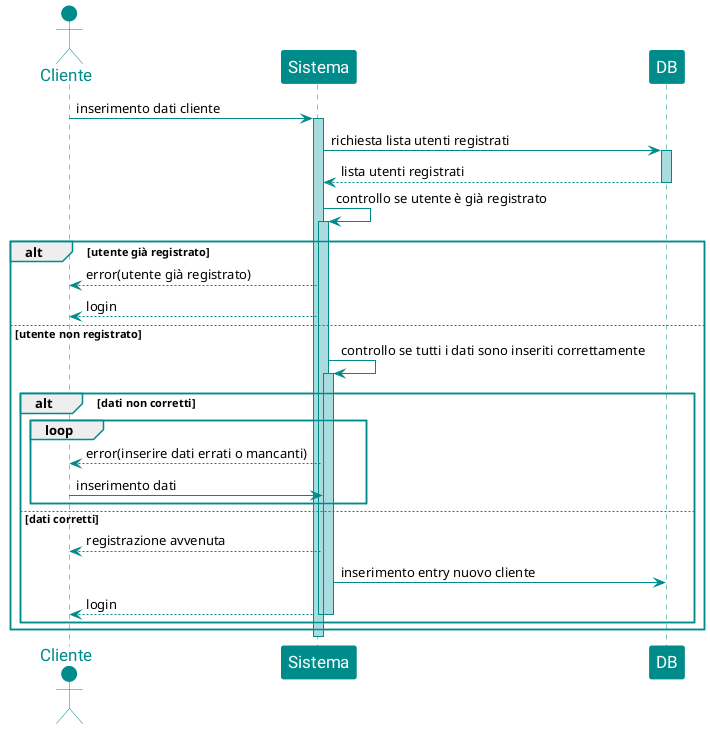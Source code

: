 @startuml
skinparam sequence {
	ArrowColor Darkcyan
	ActorBorderColor Darkcyan
	LifeLineBorderColor Darkcyan
	LifeLineBackgroundColor #A9DCDF

	ParticipantBorderColor Darkcyan
	ParticipantBackgroundColor Darkcyan
	ParticipantFontName Roboto
	ParticipantFontSize 17
	ParticipantFontColor white

	ActorBackgroundColor Darkcyan
	ActorFontColor Darkcyan
	ActorFontSize 17
	ActorFontName Roboto

}
skinparam shadowing false
skinparam SequenceGroupBorderColor Darkcyan


actor Cliente

    Cliente -> Sistema : inserimento dati cliente
    activate Sistema

    Sistema -> DB : richiesta lista utenti registrati
    activate DB
    DB --> Sistema : lista utenti registrati
    deactivate DB

    Sistema -> Sistema : controllo se utente è già registrato
    activate Sistema

    alt utente già registrato
        Sistema --> Cliente: error(utente già registrato)
        Sistema --> Cliente: login

    else utente non registrato
        Sistema -> Sistema: controllo se tutti i dati sono inseriti correttamente
        activate Sistema
        alt dati non corretti
            loop
                Sistema --> Cliente : error(inserire dati errati o mancanti)
                Cliente -> Sistema : inserimento dati
            end
        else dati corretti
            Sistema --> Cliente : registrazione avvenuta
            Sistema -> DB : inserimento entry nuovo cliente
            Sistema --> Cliente : login
        deactivate Sistema
    deactivate Sistema
        end
    end

deactivate Sistema


@enduml